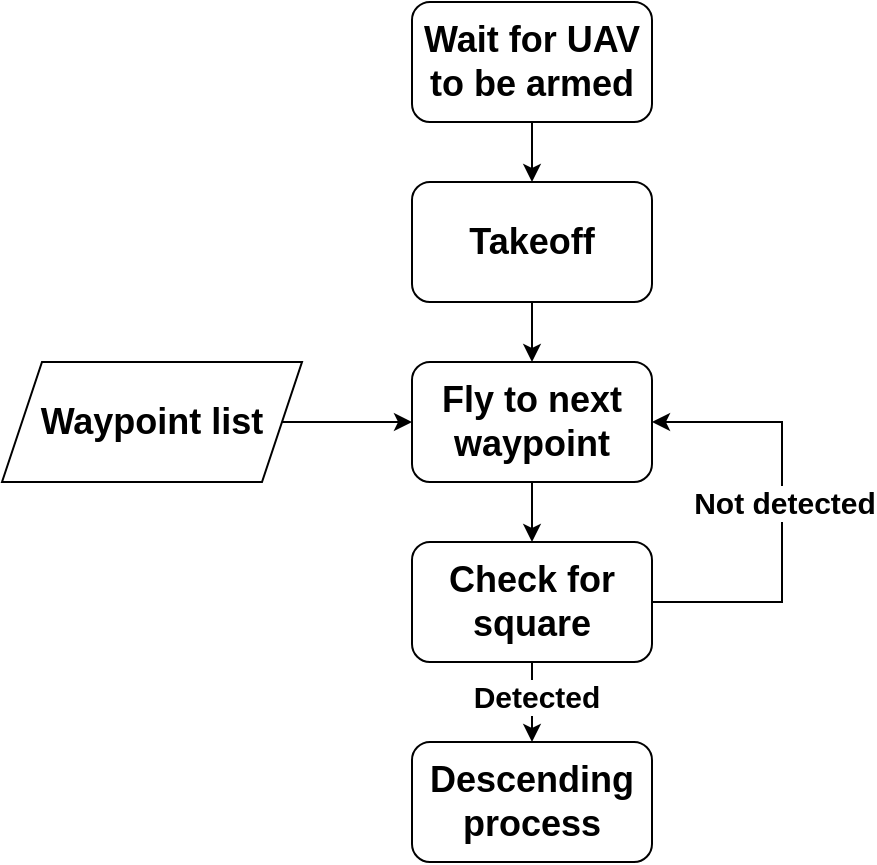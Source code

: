 <mxfile version="24.5.1" type="device">
  <diagram name="Page-1" id="hat-HUDbCyiaCq35tLK4">
    <mxGraphModel dx="1434" dy="870" grid="1" gridSize="10" guides="1" tooltips="1" connect="1" arrows="1" fold="1" page="1" pageScale="1" pageWidth="850" pageHeight="1100" math="0" shadow="0">
      <root>
        <mxCell id="0" />
        <mxCell id="1" parent="0" />
        <mxCell id="tCXYivwOezwSR3KFf7SS-8" value="" style="edgeStyle=orthogonalEdgeStyle;rounded=0;orthogonalLoop=1;jettySize=auto;html=1;" parent="1" source="tCXYivwOezwSR3KFf7SS-1" target="tCXYivwOezwSR3KFf7SS-2" edge="1">
          <mxGeometry relative="1" as="geometry" />
        </mxCell>
        <mxCell id="tCXYivwOezwSR3KFf7SS-1" value="&lt;font style=&quot;font-size: 18px;&quot;&gt;&lt;b&gt;Takeoff&lt;/b&gt;&lt;/font&gt;" style="rounded=1;whiteSpace=wrap;html=1;" parent="1" vertex="1">
          <mxGeometry x="365" y="230" width="120" height="60" as="geometry" />
        </mxCell>
        <mxCell id="tCXYivwOezwSR3KFf7SS-9" value="" style="edgeStyle=orthogonalEdgeStyle;rounded=0;orthogonalLoop=1;jettySize=auto;html=1;" parent="1" source="tCXYivwOezwSR3KFf7SS-2" target="tCXYivwOezwSR3KFf7SS-6" edge="1">
          <mxGeometry relative="1" as="geometry" />
        </mxCell>
        <mxCell id="tCXYivwOezwSR3KFf7SS-2" value="&lt;font style=&quot;font-size: 18px;&quot;&gt;&lt;b&gt;Fly to next waypoint&lt;/b&gt;&lt;/font&gt;" style="rounded=1;whiteSpace=wrap;html=1;" parent="1" vertex="1">
          <mxGeometry x="365" y="320" width="120" height="60" as="geometry" />
        </mxCell>
        <mxCell id="tCXYivwOezwSR3KFf7SS-7" value="" style="edgeStyle=orthogonalEdgeStyle;rounded=0;orthogonalLoop=1;jettySize=auto;html=1;" parent="1" source="tCXYivwOezwSR3KFf7SS-4" target="tCXYivwOezwSR3KFf7SS-1" edge="1">
          <mxGeometry relative="1" as="geometry" />
        </mxCell>
        <mxCell id="tCXYivwOezwSR3KFf7SS-4" value="&lt;font style=&quot;font-size: 18px;&quot;&gt;&lt;b&gt;Wait for UAV to be armed&lt;/b&gt;&lt;/font&gt;" style="rounded=1;whiteSpace=wrap;html=1;" parent="1" vertex="1">
          <mxGeometry x="365" y="140" width="120" height="60" as="geometry" />
        </mxCell>
        <mxCell id="tCXYivwOezwSR3KFf7SS-16" value="" style="edgeStyle=orthogonalEdgeStyle;rounded=0;orthogonalLoop=1;jettySize=auto;html=1;" parent="1" source="tCXYivwOezwSR3KFf7SS-5" target="tCXYivwOezwSR3KFf7SS-2" edge="1">
          <mxGeometry relative="1" as="geometry" />
        </mxCell>
        <mxCell id="tCXYivwOezwSR3KFf7SS-5" value="&lt;font style=&quot;font-size: 18px;&quot;&gt;&lt;b&gt;Waypoint list&lt;/b&gt;&lt;/font&gt;" style="shape=parallelogram;perimeter=parallelogramPerimeter;whiteSpace=wrap;html=1;fixedSize=1;" parent="1" vertex="1">
          <mxGeometry x="160" y="320" width="150" height="60" as="geometry" />
        </mxCell>
        <mxCell id="tCXYivwOezwSR3KFf7SS-10" style="edgeStyle=orthogonalEdgeStyle;rounded=0;orthogonalLoop=1;jettySize=auto;html=1;entryX=1;entryY=0.5;entryDx=0;entryDy=0;" parent="1" source="tCXYivwOezwSR3KFf7SS-6" target="tCXYivwOezwSR3KFf7SS-2" edge="1">
          <mxGeometry relative="1" as="geometry">
            <Array as="points">
              <mxPoint x="550" y="440" />
              <mxPoint x="550" y="350" />
            </Array>
          </mxGeometry>
        </mxCell>
        <mxCell id="tCXYivwOezwSR3KFf7SS-11" value="&lt;font style=&quot;font-size: 15px;&quot;&gt;&lt;b&gt;Not detected&lt;/b&gt;&lt;/font&gt;" style="edgeLabel;html=1;align=center;verticalAlign=middle;resizable=0;points=[];" parent="tCXYivwOezwSR3KFf7SS-10" vertex="1" connectable="0">
          <mxGeometry x="-0.806" y="2" relative="1" as="geometry">
            <mxPoint x="44" y="-48" as="offset" />
          </mxGeometry>
        </mxCell>
        <mxCell id="tCXYivwOezwSR3KFf7SS-14" value="" style="edgeStyle=orthogonalEdgeStyle;rounded=0;orthogonalLoop=1;jettySize=auto;html=1;entryX=0.5;entryY=0;entryDx=0;entryDy=0;" parent="1" source="tCXYivwOezwSR3KFf7SS-6" target="tCXYivwOezwSR3KFf7SS-15" edge="1">
          <mxGeometry relative="1" as="geometry">
            <mxPoint x="425" y="510" as="targetPoint" />
          </mxGeometry>
        </mxCell>
        <mxCell id="fRSAsIwv2cWKKvY5IKMI-1" value="&lt;font style=&quot;font-size: 15px;&quot;&gt;&lt;b&gt;Detected&lt;/b&gt;&lt;/font&gt;" style="edgeLabel;html=1;align=center;verticalAlign=middle;resizable=0;points=[];" parent="tCXYivwOezwSR3KFf7SS-14" vertex="1" connectable="0">
          <mxGeometry x="-0.15" y="2" relative="1" as="geometry">
            <mxPoint as="offset" />
          </mxGeometry>
        </mxCell>
        <mxCell id="tCXYivwOezwSR3KFf7SS-6" value="&lt;font style=&quot;font-size: 18px;&quot;&gt;&lt;b&gt;Check for square&lt;/b&gt;&lt;/font&gt;" style="rounded=1;whiteSpace=wrap;html=1;" parent="1" vertex="1">
          <mxGeometry x="365" y="410" width="120" height="60" as="geometry" />
        </mxCell>
        <mxCell id="tCXYivwOezwSR3KFf7SS-15" value="&lt;font style=&quot;font-size: 18px;&quot;&gt;&lt;b&gt;Descending process&lt;/b&gt;&lt;/font&gt;" style="rounded=1;whiteSpace=wrap;html=1;" parent="1" vertex="1">
          <mxGeometry x="365" y="510" width="120" height="60" as="geometry" />
        </mxCell>
      </root>
    </mxGraphModel>
  </diagram>
</mxfile>
